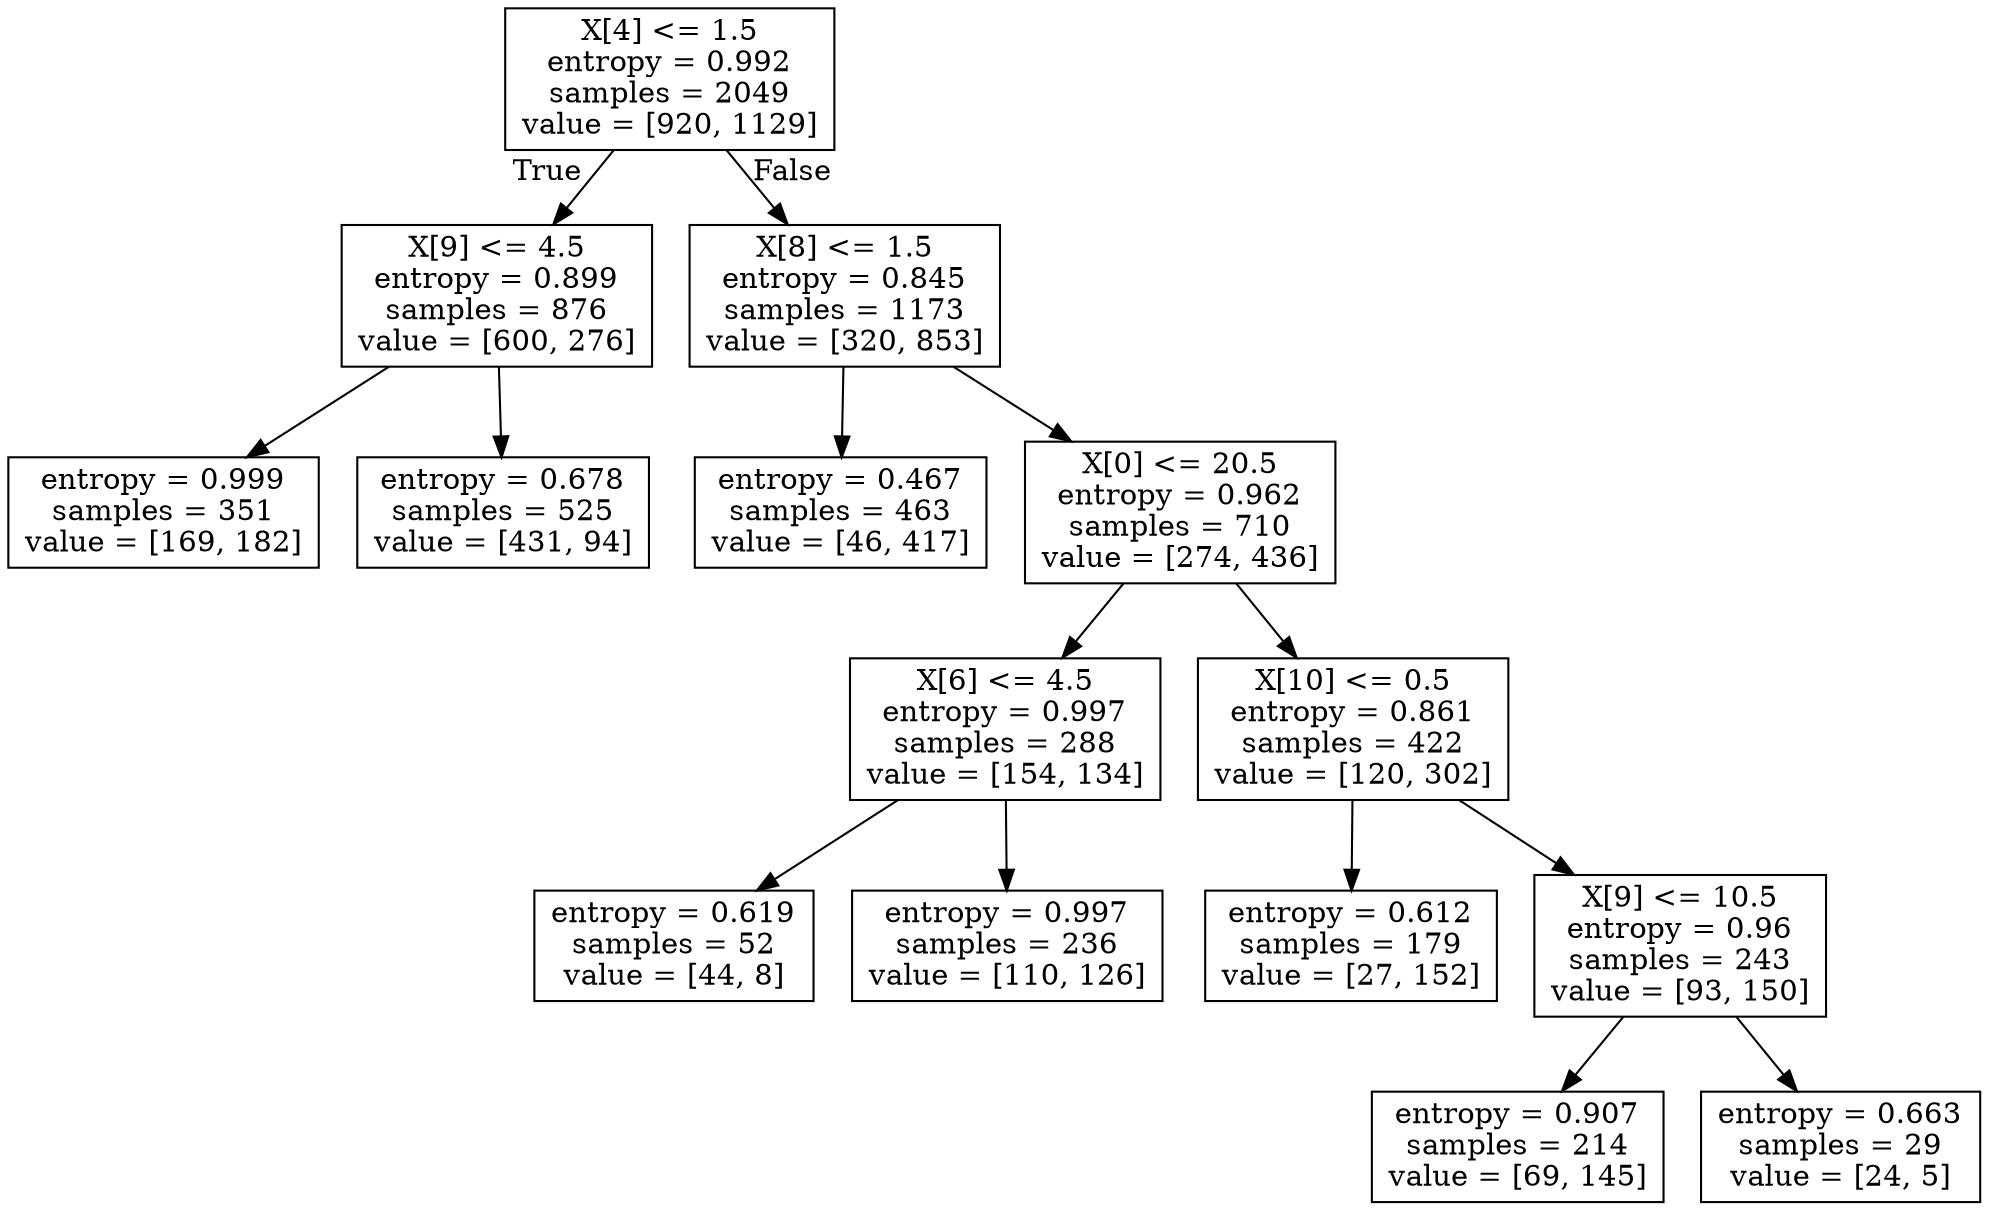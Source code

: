 digraph Tree {
node [shape=box] ;
0 [label="X[4] <= 1.5\nentropy = 0.992\nsamples = 2049\nvalue = [920, 1129]"] ;
1 [label="X[9] <= 4.5\nentropy = 0.899\nsamples = 876\nvalue = [600, 276]"] ;
0 -> 1 [labeldistance=2.5, labelangle=45, headlabel="True"] ;
5 [label="entropy = 0.999\nsamples = 351\nvalue = [169, 182]"] ;
1 -> 5 ;
6 [label="entropy = 0.678\nsamples = 525\nvalue = [431, 94]"] ;
1 -> 6 ;
2 [label="X[8] <= 1.5\nentropy = 0.845\nsamples = 1173\nvalue = [320, 853]"] ;
0 -> 2 [labeldistance=2.5, labelangle=-45, headlabel="False"] ;
3 [label="entropy = 0.467\nsamples = 463\nvalue = [46, 417]"] ;
2 -> 3 ;
4 [label="X[0] <= 20.5\nentropy = 0.962\nsamples = 710\nvalue = [274, 436]"] ;
2 -> 4 ;
7 [label="X[6] <= 4.5\nentropy = 0.997\nsamples = 288\nvalue = [154, 134]"] ;
4 -> 7 ;
13 [label="entropy = 0.619\nsamples = 52\nvalue = [44, 8]"] ;
7 -> 13 ;
14 [label="entropy = 0.997\nsamples = 236\nvalue = [110, 126]"] ;
7 -> 14 ;
8 [label="X[10] <= 0.5\nentropy = 0.861\nsamples = 422\nvalue = [120, 302]"] ;
4 -> 8 ;
9 [label="entropy = 0.612\nsamples = 179\nvalue = [27, 152]"] ;
8 -> 9 ;
10 [label="X[9] <= 10.5\nentropy = 0.96\nsamples = 243\nvalue = [93, 150]"] ;
8 -> 10 ;
11 [label="entropy = 0.907\nsamples = 214\nvalue = [69, 145]"] ;
10 -> 11 ;
12 [label="entropy = 0.663\nsamples = 29\nvalue = [24, 5]"] ;
10 -> 12 ;
}